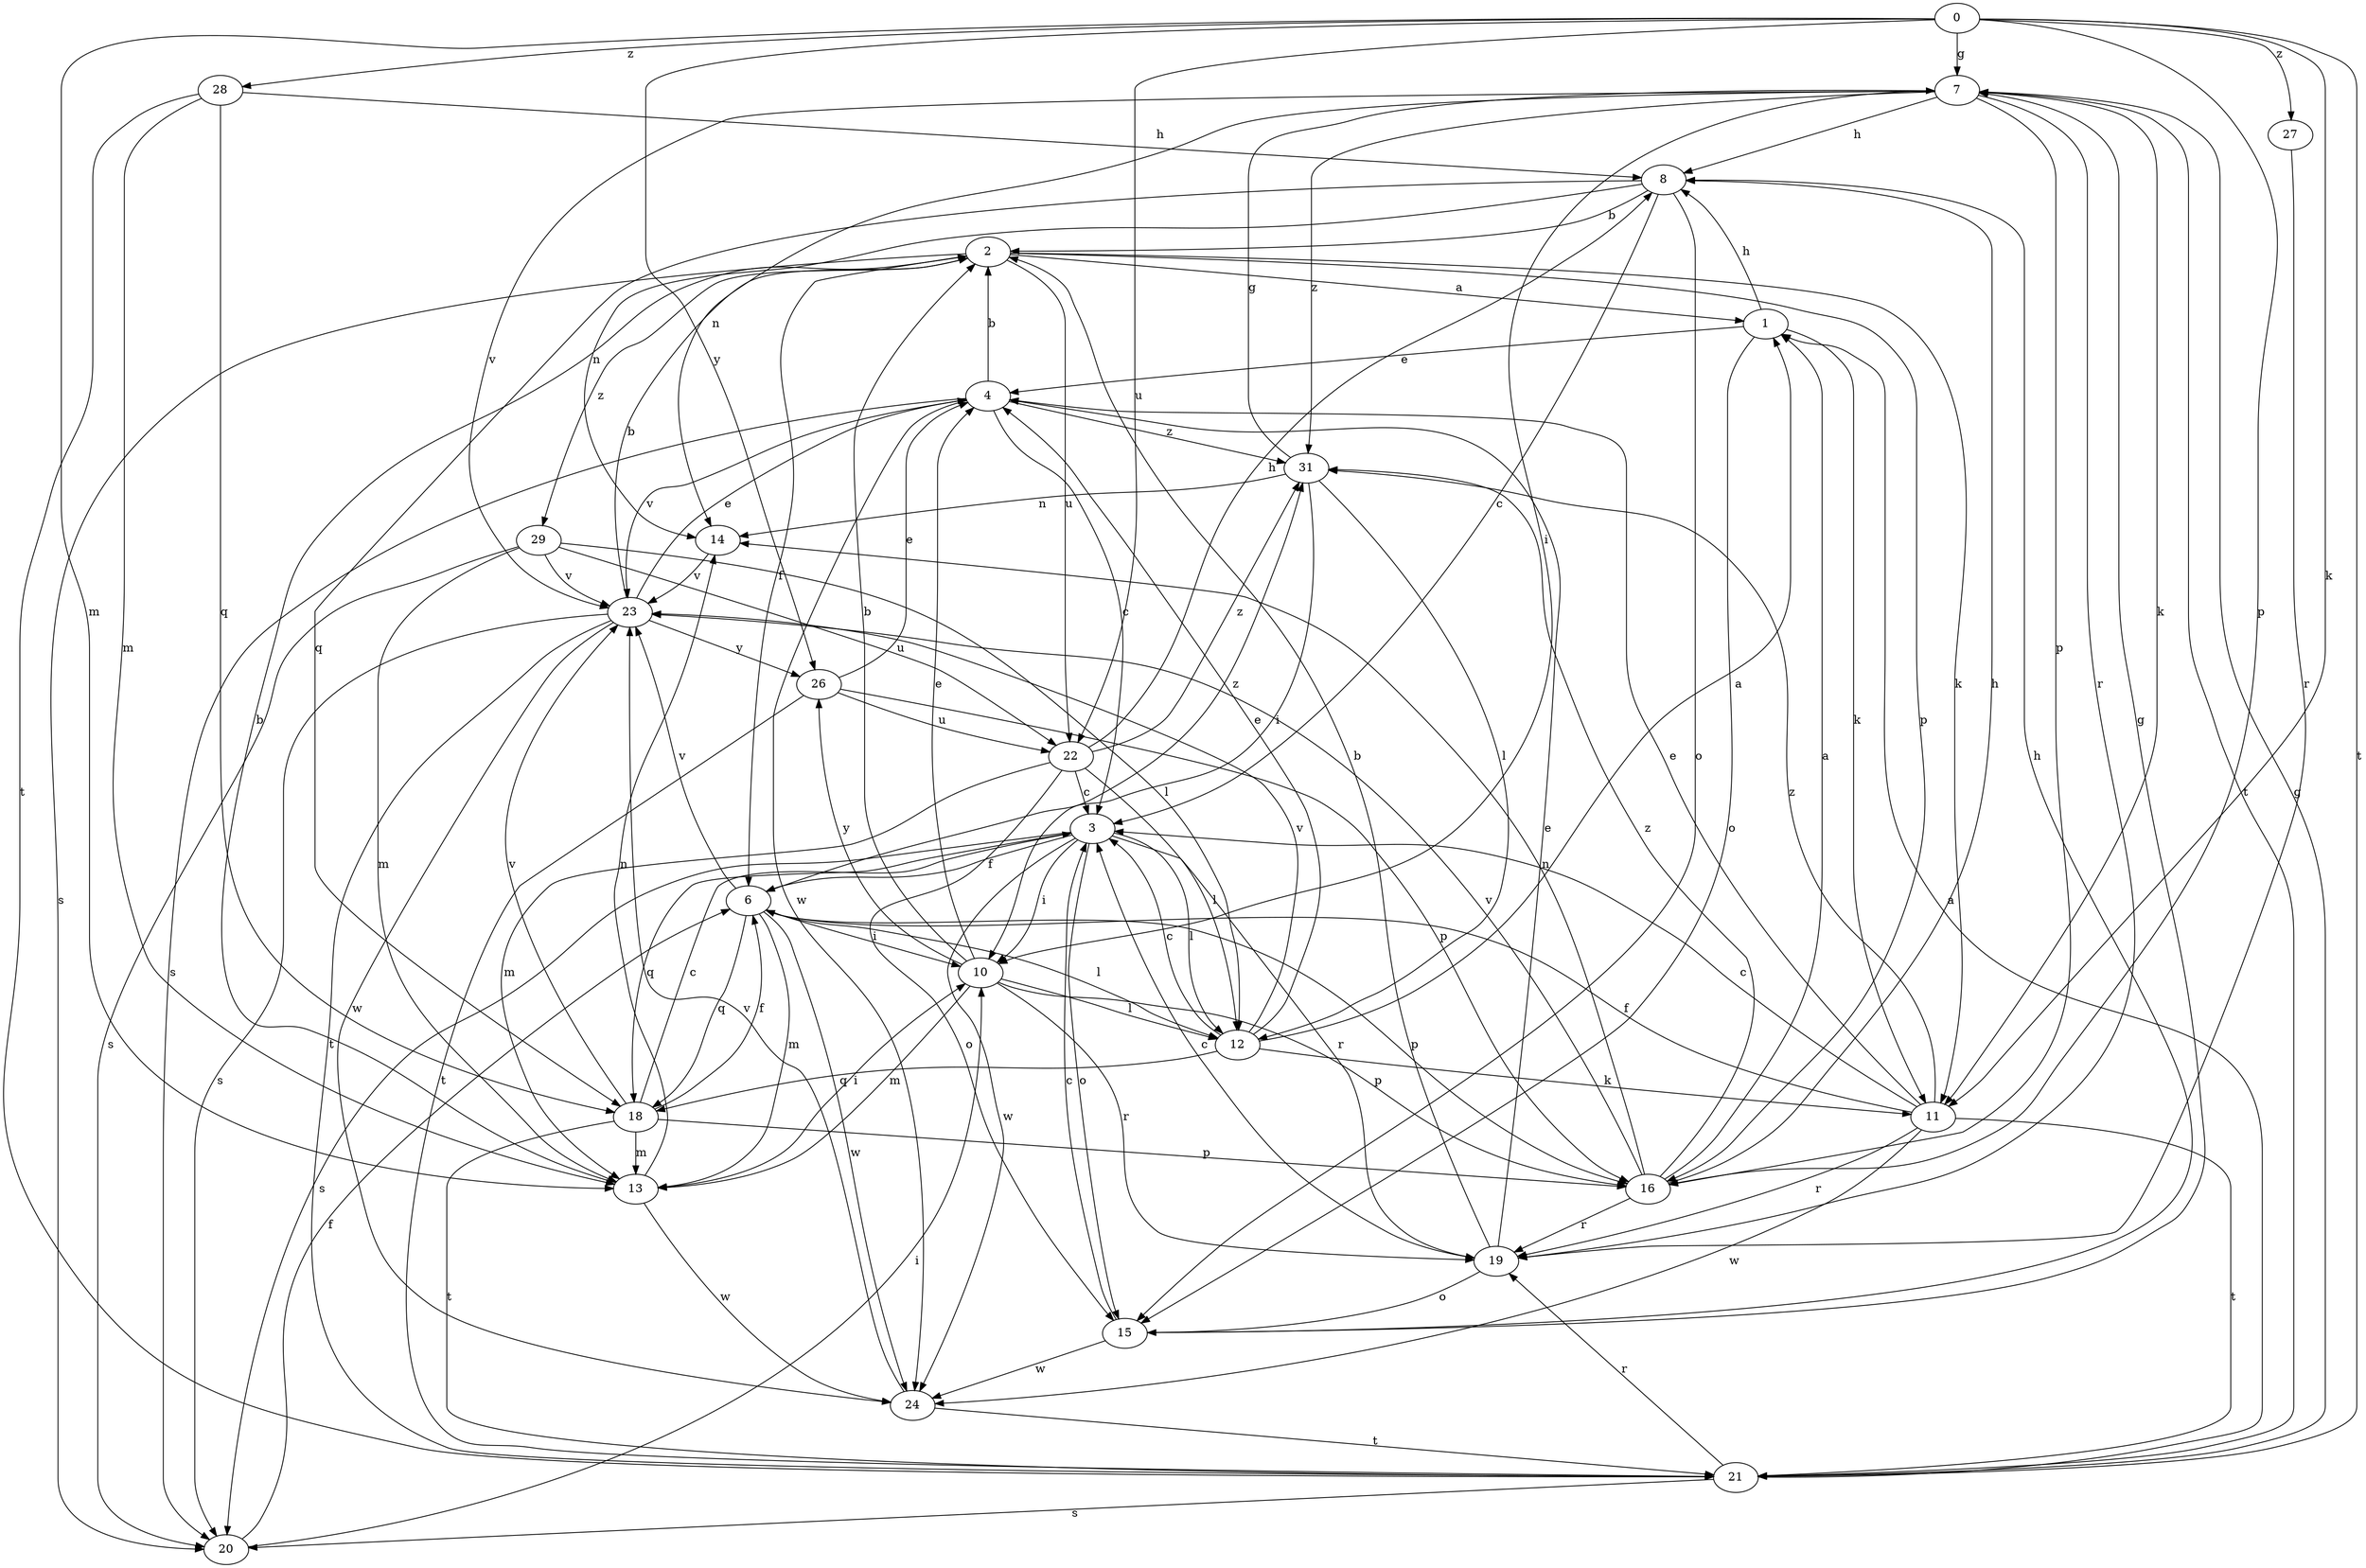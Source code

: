 strict digraph  {
0;
1;
2;
3;
4;
6;
7;
8;
10;
11;
12;
13;
14;
15;
16;
18;
19;
20;
21;
22;
23;
24;
26;
27;
28;
29;
31;
0 -> 7  [label=g];
0 -> 11  [label=k];
0 -> 13  [label=m];
0 -> 16  [label=p];
0 -> 21  [label=t];
0 -> 22  [label=u];
0 -> 26  [label=y];
0 -> 27  [label=z];
0 -> 28  [label=z];
1 -> 4  [label=e];
1 -> 8  [label=h];
1 -> 11  [label=k];
1 -> 15  [label=o];
2 -> 1  [label=a];
2 -> 6  [label=f];
2 -> 11  [label=k];
2 -> 16  [label=p];
2 -> 20  [label=s];
2 -> 22  [label=u];
2 -> 29  [label=z];
3 -> 6  [label=f];
3 -> 10  [label=i];
3 -> 12  [label=l];
3 -> 15  [label=o];
3 -> 18  [label=q];
3 -> 19  [label=r];
3 -> 20  [label=s];
3 -> 24  [label=w];
4 -> 2  [label=b];
4 -> 3  [label=c];
4 -> 20  [label=s];
4 -> 23  [label=v];
4 -> 24  [label=w];
4 -> 31  [label=z];
6 -> 10  [label=i];
6 -> 12  [label=l];
6 -> 13  [label=m];
6 -> 16  [label=p];
6 -> 18  [label=q];
6 -> 23  [label=v];
6 -> 24  [label=w];
6 -> 31  [label=z];
7 -> 8  [label=h];
7 -> 10  [label=i];
7 -> 11  [label=k];
7 -> 14  [label=n];
7 -> 16  [label=p];
7 -> 19  [label=r];
7 -> 21  [label=t];
7 -> 23  [label=v];
7 -> 31  [label=z];
8 -> 2  [label=b];
8 -> 3  [label=c];
8 -> 14  [label=n];
8 -> 15  [label=o];
8 -> 18  [label=q];
10 -> 2  [label=b];
10 -> 4  [label=e];
10 -> 12  [label=l];
10 -> 13  [label=m];
10 -> 16  [label=p];
10 -> 19  [label=r];
10 -> 26  [label=y];
11 -> 3  [label=c];
11 -> 4  [label=e];
11 -> 6  [label=f];
11 -> 19  [label=r];
11 -> 21  [label=t];
11 -> 24  [label=w];
11 -> 31  [label=z];
12 -> 1  [label=a];
12 -> 3  [label=c];
12 -> 4  [label=e];
12 -> 11  [label=k];
12 -> 18  [label=q];
12 -> 23  [label=v];
13 -> 2  [label=b];
13 -> 10  [label=i];
13 -> 14  [label=n];
13 -> 24  [label=w];
14 -> 23  [label=v];
15 -> 3  [label=c];
15 -> 7  [label=g];
15 -> 8  [label=h];
15 -> 24  [label=w];
16 -> 1  [label=a];
16 -> 8  [label=h];
16 -> 14  [label=n];
16 -> 19  [label=r];
16 -> 23  [label=v];
16 -> 31  [label=z];
18 -> 3  [label=c];
18 -> 6  [label=f];
18 -> 13  [label=m];
18 -> 16  [label=p];
18 -> 21  [label=t];
18 -> 23  [label=v];
19 -> 2  [label=b];
19 -> 3  [label=c];
19 -> 4  [label=e];
19 -> 15  [label=o];
20 -> 6  [label=f];
20 -> 10  [label=i];
21 -> 1  [label=a];
21 -> 7  [label=g];
21 -> 19  [label=r];
21 -> 20  [label=s];
22 -> 3  [label=c];
22 -> 8  [label=h];
22 -> 12  [label=l];
22 -> 13  [label=m];
22 -> 15  [label=o];
22 -> 31  [label=z];
23 -> 2  [label=b];
23 -> 4  [label=e];
23 -> 20  [label=s];
23 -> 21  [label=t];
23 -> 24  [label=w];
23 -> 26  [label=y];
24 -> 21  [label=t];
24 -> 23  [label=v];
26 -> 4  [label=e];
26 -> 16  [label=p];
26 -> 21  [label=t];
26 -> 22  [label=u];
27 -> 19  [label=r];
28 -> 8  [label=h];
28 -> 13  [label=m];
28 -> 18  [label=q];
28 -> 21  [label=t];
29 -> 12  [label=l];
29 -> 13  [label=m];
29 -> 20  [label=s];
29 -> 22  [label=u];
29 -> 23  [label=v];
31 -> 7  [label=g];
31 -> 10  [label=i];
31 -> 12  [label=l];
31 -> 14  [label=n];
}
